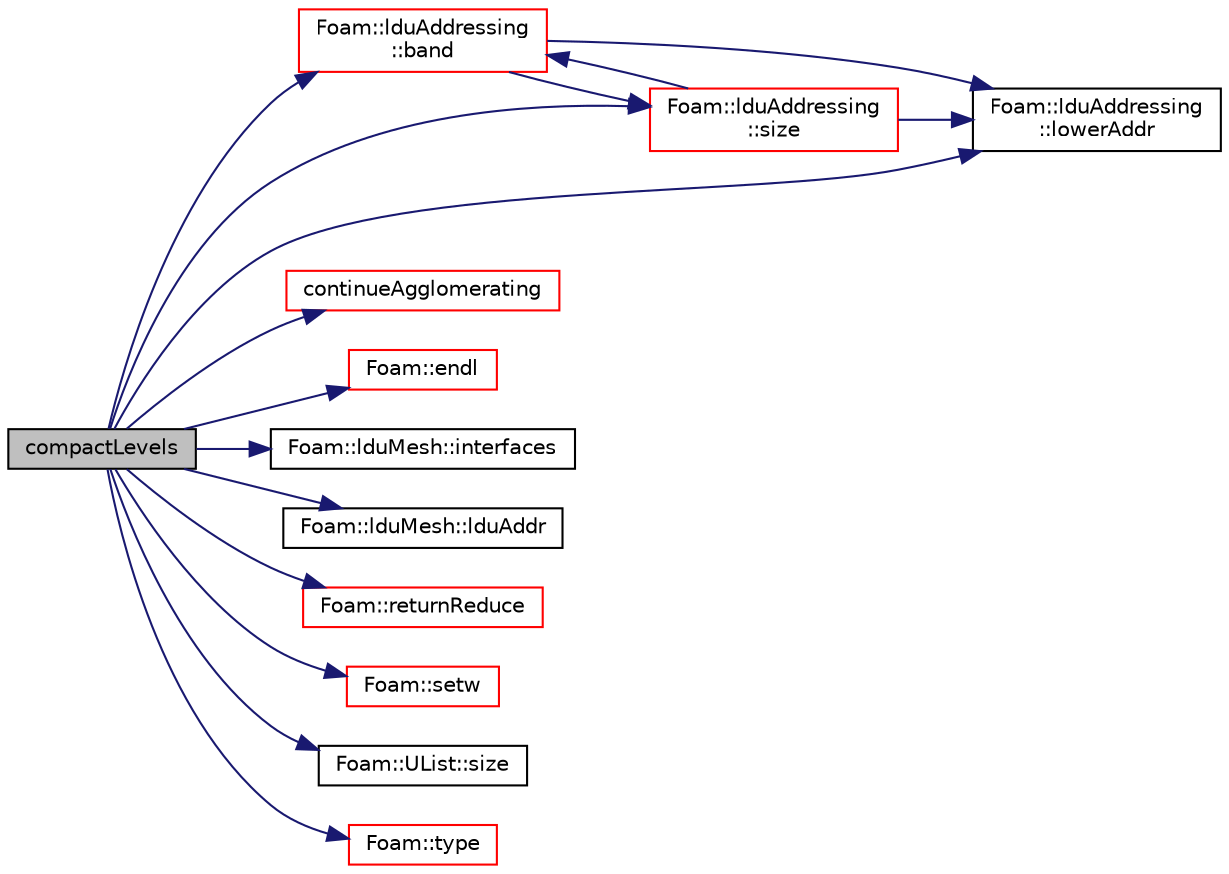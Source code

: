 digraph "compactLevels"
{
  bgcolor="transparent";
  edge [fontname="Helvetica",fontsize="10",labelfontname="Helvetica",labelfontsize="10"];
  node [fontname="Helvetica",fontsize="10",shape=record];
  rankdir="LR";
  Node1 [label="compactLevels",height=0.2,width=0.4,color="black", fillcolor="grey75", style="filled", fontcolor="black"];
  Node1 -> Node2 [color="midnightblue",fontsize="10",style="solid",fontname="Helvetica"];
  Node2 [label="Foam::lduAddressing\l::band",height=0.2,width=0.4,color="red",URL="$a01279.html#ad35bff822b69b171a59d1151a5f89ae1",tooltip="Calculate bandwidth and profile of addressing. "];
  Node2 -> Node3 [color="midnightblue",fontsize="10",style="solid",fontname="Helvetica"];
  Node3 [label="Foam::lduAddressing\l::lowerAddr",height=0.2,width=0.4,color="black",URL="$a01279.html#af11f44951a37815ca736db386ad1c33e",tooltip="Return lower addressing. "];
  Node2 -> Node4 [color="midnightblue",fontsize="10",style="solid",fontname="Helvetica"];
  Node4 [label="Foam::lduAddressing\l::size",height=0.2,width=0.4,color="red",URL="$a01279.html#a65cea301e2d6033c43932d12d91c792f",tooltip="Return number of equations. "];
  Node4 -> Node3 [color="midnightblue",fontsize="10",style="solid",fontname="Helvetica"];
  Node4 -> Node2 [color="midnightblue",fontsize="10",style="solid",fontname="Helvetica"];
  Node1 -> Node5 [color="midnightblue",fontsize="10",style="solid",fontname="Helvetica"];
  Node5 [label="continueAgglomerating",height=0.2,width=0.4,color="red",URL="$a00898.html#abb5b3bf35d4e9f1b952371498ac750fe",tooltip="Check the need for further agglomeration. "];
  Node1 -> Node6 [color="midnightblue",fontsize="10",style="solid",fontname="Helvetica"];
  Node6 [label="Foam::endl",height=0.2,width=0.4,color="red",URL="$a10758.html#a2db8fe02a0d3909e9351bb4275b23ce4",tooltip="Add newline and flush stream. "];
  Node1 -> Node7 [color="midnightblue",fontsize="10",style="solid",fontname="Helvetica"];
  Node7 [label="Foam::lduMesh::interfaces",height=0.2,width=0.4,color="black",URL="$a01286.html#a32cbf256eeac6fdb1f2cdd2cfb40b60b",tooltip="Return a list of pointers for each patch. "];
  Node1 -> Node8 [color="midnightblue",fontsize="10",style="solid",fontname="Helvetica"];
  Node8 [label="Foam::lduMesh::lduAddr",height=0.2,width=0.4,color="black",URL="$a01286.html#aa8cf9537f2d75b0ec56f3b0160841d02",tooltip="Return ldu addressing. "];
  Node1 -> Node3 [color="midnightblue",fontsize="10",style="solid",fontname="Helvetica"];
  Node1 -> Node9 [color="midnightblue",fontsize="10",style="solid",fontname="Helvetica"];
  Node9 [label="Foam::returnReduce",height=0.2,width=0.4,color="red",URL="$a10758.html#a8d528a67d2a9c6fe4fb94bc86872624b"];
  Node1 -> Node10 [color="midnightblue",fontsize="10",style="solid",fontname="Helvetica"];
  Node10 [label="Foam::setw",height=0.2,width=0.4,color="red",URL="$a10758.html#a3318127f6f23246407ca749a0a0ea03c"];
  Node1 -> Node4 [color="midnightblue",fontsize="10",style="solid",fontname="Helvetica"];
  Node1 -> Node11 [color="midnightblue",fontsize="10",style="solid",fontname="Helvetica"];
  Node11 [label="Foam::UList::size",height=0.2,width=0.4,color="black",URL="$a02749.html#a723361dc2020160f5492e8fe2d09fa44",tooltip="Return the number of elements in the UList. "];
  Node1 -> Node12 [color="midnightblue",fontsize="10",style="solid",fontname="Helvetica"];
  Node12 [label="Foam::type",height=0.2,width=0.4,color="red",URL="$a10758.html#aec48583af672626378f501eb9fc32cd1",tooltip="Return the file type: DIRECTORY or FILE. "];
}
